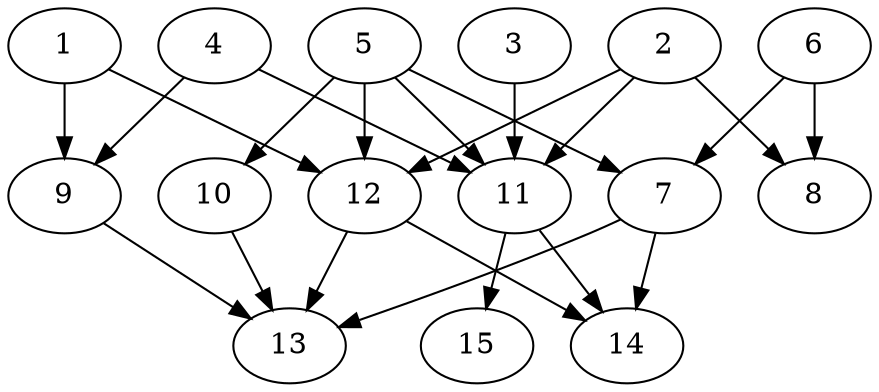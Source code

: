 // DAG automatically generated by daggen at Thu Oct  3 13:59:27 2019
// ./daggen --dot -n 15 --ccr 0.3 --fat 0.7 --regular 0.9 --density 0.7 --mindata 5242880 --maxdata 52428800 
digraph G {
  1 [size="123972267", alpha="0.11", expect_size="37191680"] 
  1 -> 9 [size ="37191680"]
  1 -> 12 [size ="37191680"]
  2 [size="165693440", alpha="0.14", expect_size="49708032"] 
  2 -> 8 [size ="49708032"]
  2 -> 11 [size ="49708032"]
  2 -> 12 [size ="49708032"]
  3 [size="50216960", alpha="0.12", expect_size="15065088"] 
  3 -> 11 [size ="15065088"]
  4 [size="78793387", alpha="0.03", expect_size="23638016"] 
  4 -> 9 [size ="23638016"]
  4 -> 11 [size ="23638016"]
  5 [size="85217280", alpha="0.11", expect_size="25565184"] 
  5 -> 7 [size ="25565184"]
  5 -> 10 [size ="25565184"]
  5 -> 11 [size ="25565184"]
  5 -> 12 [size ="25565184"]
  6 [size="120326827", alpha="0.01", expect_size="36098048"] 
  6 -> 7 [size ="36098048"]
  6 -> 8 [size ="36098048"]
  7 [size="98201600", alpha="0.14", expect_size="29460480"] 
  7 -> 13 [size ="29460480"]
  7 -> 14 [size ="29460480"]
  8 [size="104731307", alpha="0.18", expect_size="31419392"] 
  9 [size="76526933", alpha="0.18", expect_size="22958080"] 
  9 -> 13 [size ="22958080"]
  10 [size="111670613", alpha="0.18", expect_size="33501184"] 
  10 -> 13 [size ="33501184"]
  11 [size="37232640", alpha="0.06", expect_size="11169792"] 
  11 -> 14 [size ="11169792"]
  11 -> 15 [size ="11169792"]
  12 [size="119852373", alpha="0.07", expect_size="35955712"] 
  12 -> 13 [size ="35955712"]
  12 -> 14 [size ="35955712"]
  13 [size="75332267", alpha="0.13", expect_size="22599680"] 
  14 [size="170110293", alpha="0.01", expect_size="51033088"] 
  15 [size="34734080", alpha="0.02", expect_size="10420224"] 
}
